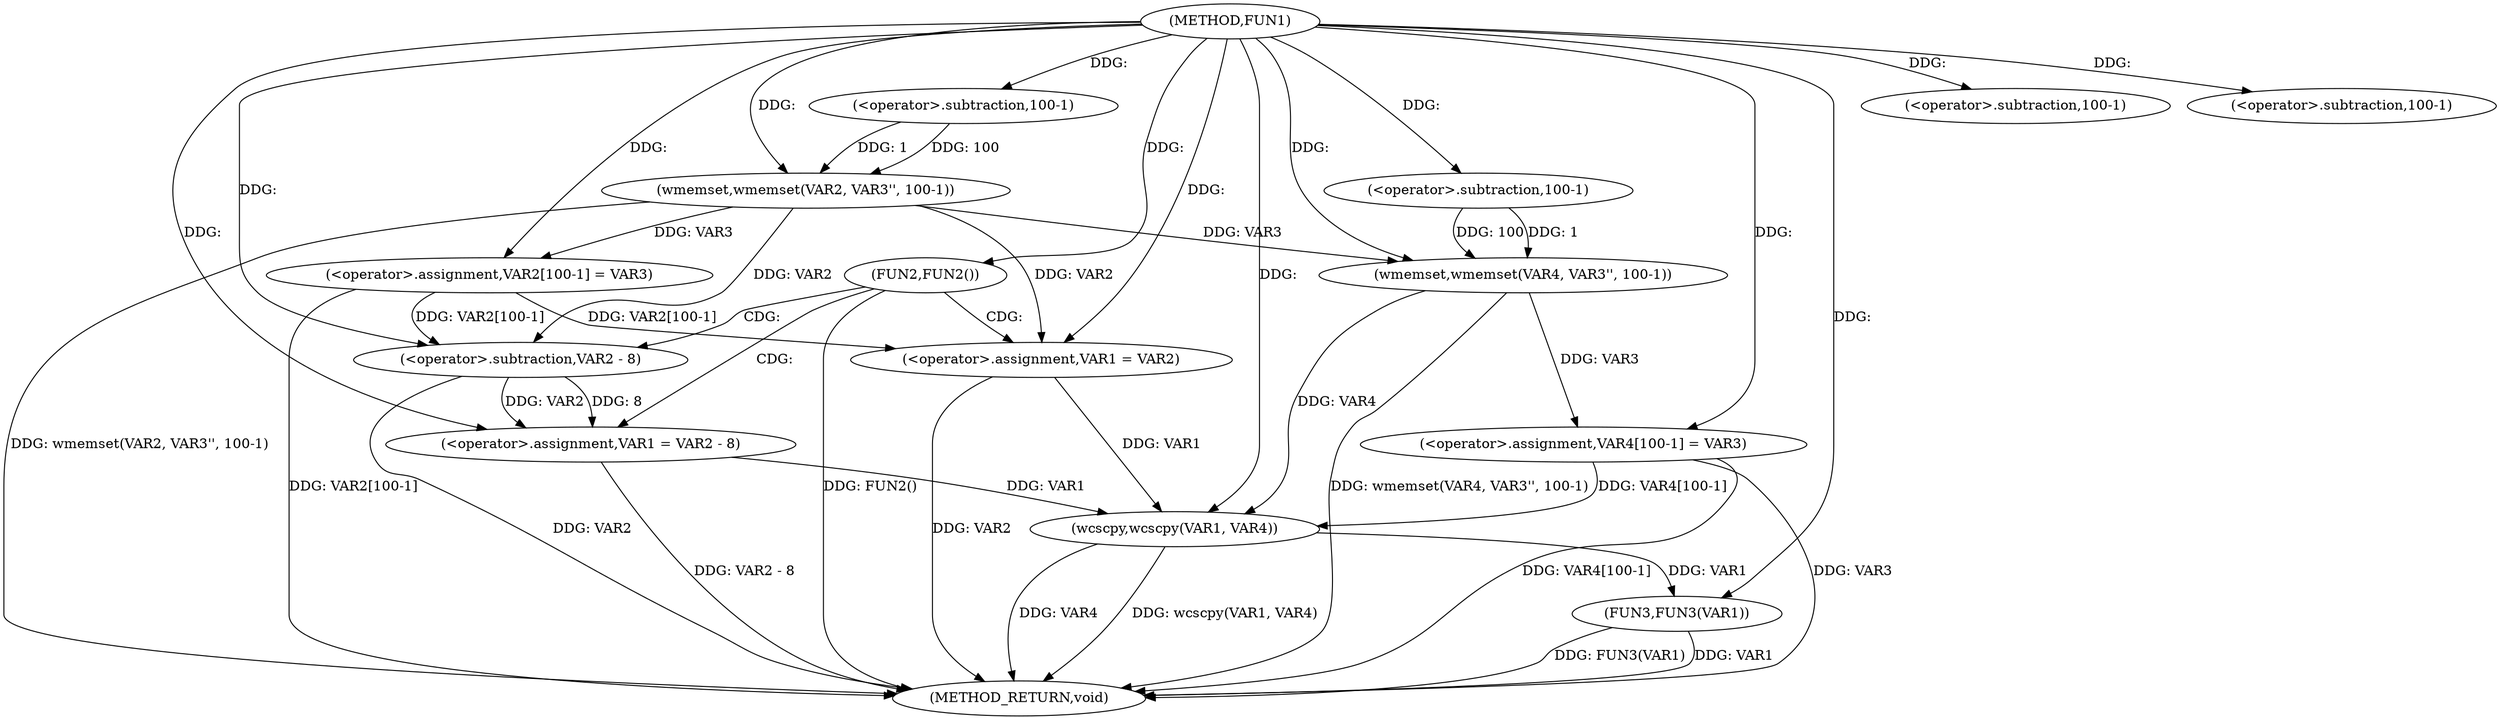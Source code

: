 digraph FUN1 {  
"1000100" [label = "(METHOD,FUN1)" ]
"1000150" [label = "(METHOD_RETURN,void)" ]
"1000104" [label = "(wmemset,wmemset(VAR2, VAR3'', 100-1))" ]
"1000107" [label = "(<operator>.subtraction,100-1)" ]
"1000110" [label = "(<operator>.assignment,VAR2[100-1] = VAR3)" ]
"1000113" [label = "(<operator>.subtraction,100-1)" ]
"1000118" [label = "(FUN2,FUN2())" ]
"1000120" [label = "(<operator>.assignment,VAR1 = VAR2 - 8)" ]
"1000122" [label = "(<operator>.subtraction,VAR2 - 8)" ]
"1000127" [label = "(<operator>.assignment,VAR1 = VAR2)" ]
"1000132" [label = "(wmemset,wmemset(VAR4, VAR3'', 100-1))" ]
"1000135" [label = "(<operator>.subtraction,100-1)" ]
"1000138" [label = "(<operator>.assignment,VAR4[100-1] = VAR3)" ]
"1000141" [label = "(<operator>.subtraction,100-1)" ]
"1000145" [label = "(wcscpy,wcscpy(VAR1, VAR4))" ]
"1000148" [label = "(FUN3,FUN3(VAR1))" ]
  "1000104" -> "1000150"  [ label = "DDG: wmemset(VAR2, VAR3'', 100-1)"] 
  "1000118" -> "1000150"  [ label = "DDG: FUN2()"] 
  "1000122" -> "1000150"  [ label = "DDG: VAR2"] 
  "1000132" -> "1000150"  [ label = "DDG: wmemset(VAR4, VAR3'', 100-1)"] 
  "1000138" -> "1000150"  [ label = "DDG: VAR4[100-1]"] 
  "1000127" -> "1000150"  [ label = "DDG: VAR2"] 
  "1000138" -> "1000150"  [ label = "DDG: VAR3"] 
  "1000148" -> "1000150"  [ label = "DDG: VAR1"] 
  "1000148" -> "1000150"  [ label = "DDG: FUN3(VAR1)"] 
  "1000120" -> "1000150"  [ label = "DDG: VAR2 - 8"] 
  "1000145" -> "1000150"  [ label = "DDG: wcscpy(VAR1, VAR4)"] 
  "1000145" -> "1000150"  [ label = "DDG: VAR4"] 
  "1000110" -> "1000150"  [ label = "DDG: VAR2[100-1]"] 
  "1000100" -> "1000104"  [ label = "DDG: "] 
  "1000107" -> "1000104"  [ label = "DDG: 100"] 
  "1000107" -> "1000104"  [ label = "DDG: 1"] 
  "1000100" -> "1000107"  [ label = "DDG: "] 
  "1000104" -> "1000110"  [ label = "DDG: VAR3"] 
  "1000100" -> "1000110"  [ label = "DDG: "] 
  "1000100" -> "1000113"  [ label = "DDG: "] 
  "1000100" -> "1000118"  [ label = "DDG: "] 
  "1000122" -> "1000120"  [ label = "DDG: VAR2"] 
  "1000122" -> "1000120"  [ label = "DDG: 8"] 
  "1000100" -> "1000120"  [ label = "DDG: "] 
  "1000104" -> "1000122"  [ label = "DDG: VAR2"] 
  "1000110" -> "1000122"  [ label = "DDG: VAR2[100-1]"] 
  "1000100" -> "1000122"  [ label = "DDG: "] 
  "1000104" -> "1000127"  [ label = "DDG: VAR2"] 
  "1000110" -> "1000127"  [ label = "DDG: VAR2[100-1]"] 
  "1000100" -> "1000127"  [ label = "DDG: "] 
  "1000100" -> "1000132"  [ label = "DDG: "] 
  "1000104" -> "1000132"  [ label = "DDG: VAR3"] 
  "1000135" -> "1000132"  [ label = "DDG: 100"] 
  "1000135" -> "1000132"  [ label = "DDG: 1"] 
  "1000100" -> "1000135"  [ label = "DDG: "] 
  "1000132" -> "1000138"  [ label = "DDG: VAR3"] 
  "1000100" -> "1000138"  [ label = "DDG: "] 
  "1000100" -> "1000141"  [ label = "DDG: "] 
  "1000120" -> "1000145"  [ label = "DDG: VAR1"] 
  "1000127" -> "1000145"  [ label = "DDG: VAR1"] 
  "1000100" -> "1000145"  [ label = "DDG: "] 
  "1000138" -> "1000145"  [ label = "DDG: VAR4[100-1]"] 
  "1000132" -> "1000145"  [ label = "DDG: VAR4"] 
  "1000145" -> "1000148"  [ label = "DDG: VAR1"] 
  "1000100" -> "1000148"  [ label = "DDG: "] 
  "1000118" -> "1000120"  [ label = "CDG: "] 
  "1000118" -> "1000127"  [ label = "CDG: "] 
  "1000118" -> "1000122"  [ label = "CDG: "] 
}
